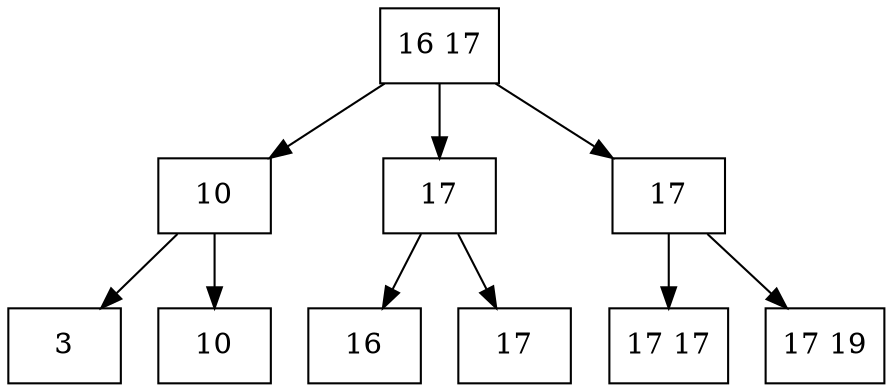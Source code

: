digraph Btree {
    node0 [shape=box][label="16 17"]
    node0 -> node1
    node0 -> node2
    node0 -> node3
    node1 [shape=box][label="10"]
    node1 -> node4
    node1 -> node5
    node2 [shape=box][label="17"]
    node2 -> node6
    node2 -> node7
    node3 [shape=box][label="17"]
    node3 -> node8
    node3 -> node9
    node4 [shape=box][label="3"]
    node5 [shape=box][label="10"]
    node6 [shape=box][label="16"]
    node7 [shape=box][label="17"]
    node8 [shape=box][label="17 17"]
    node9 [shape=box][label="17 19"]
}